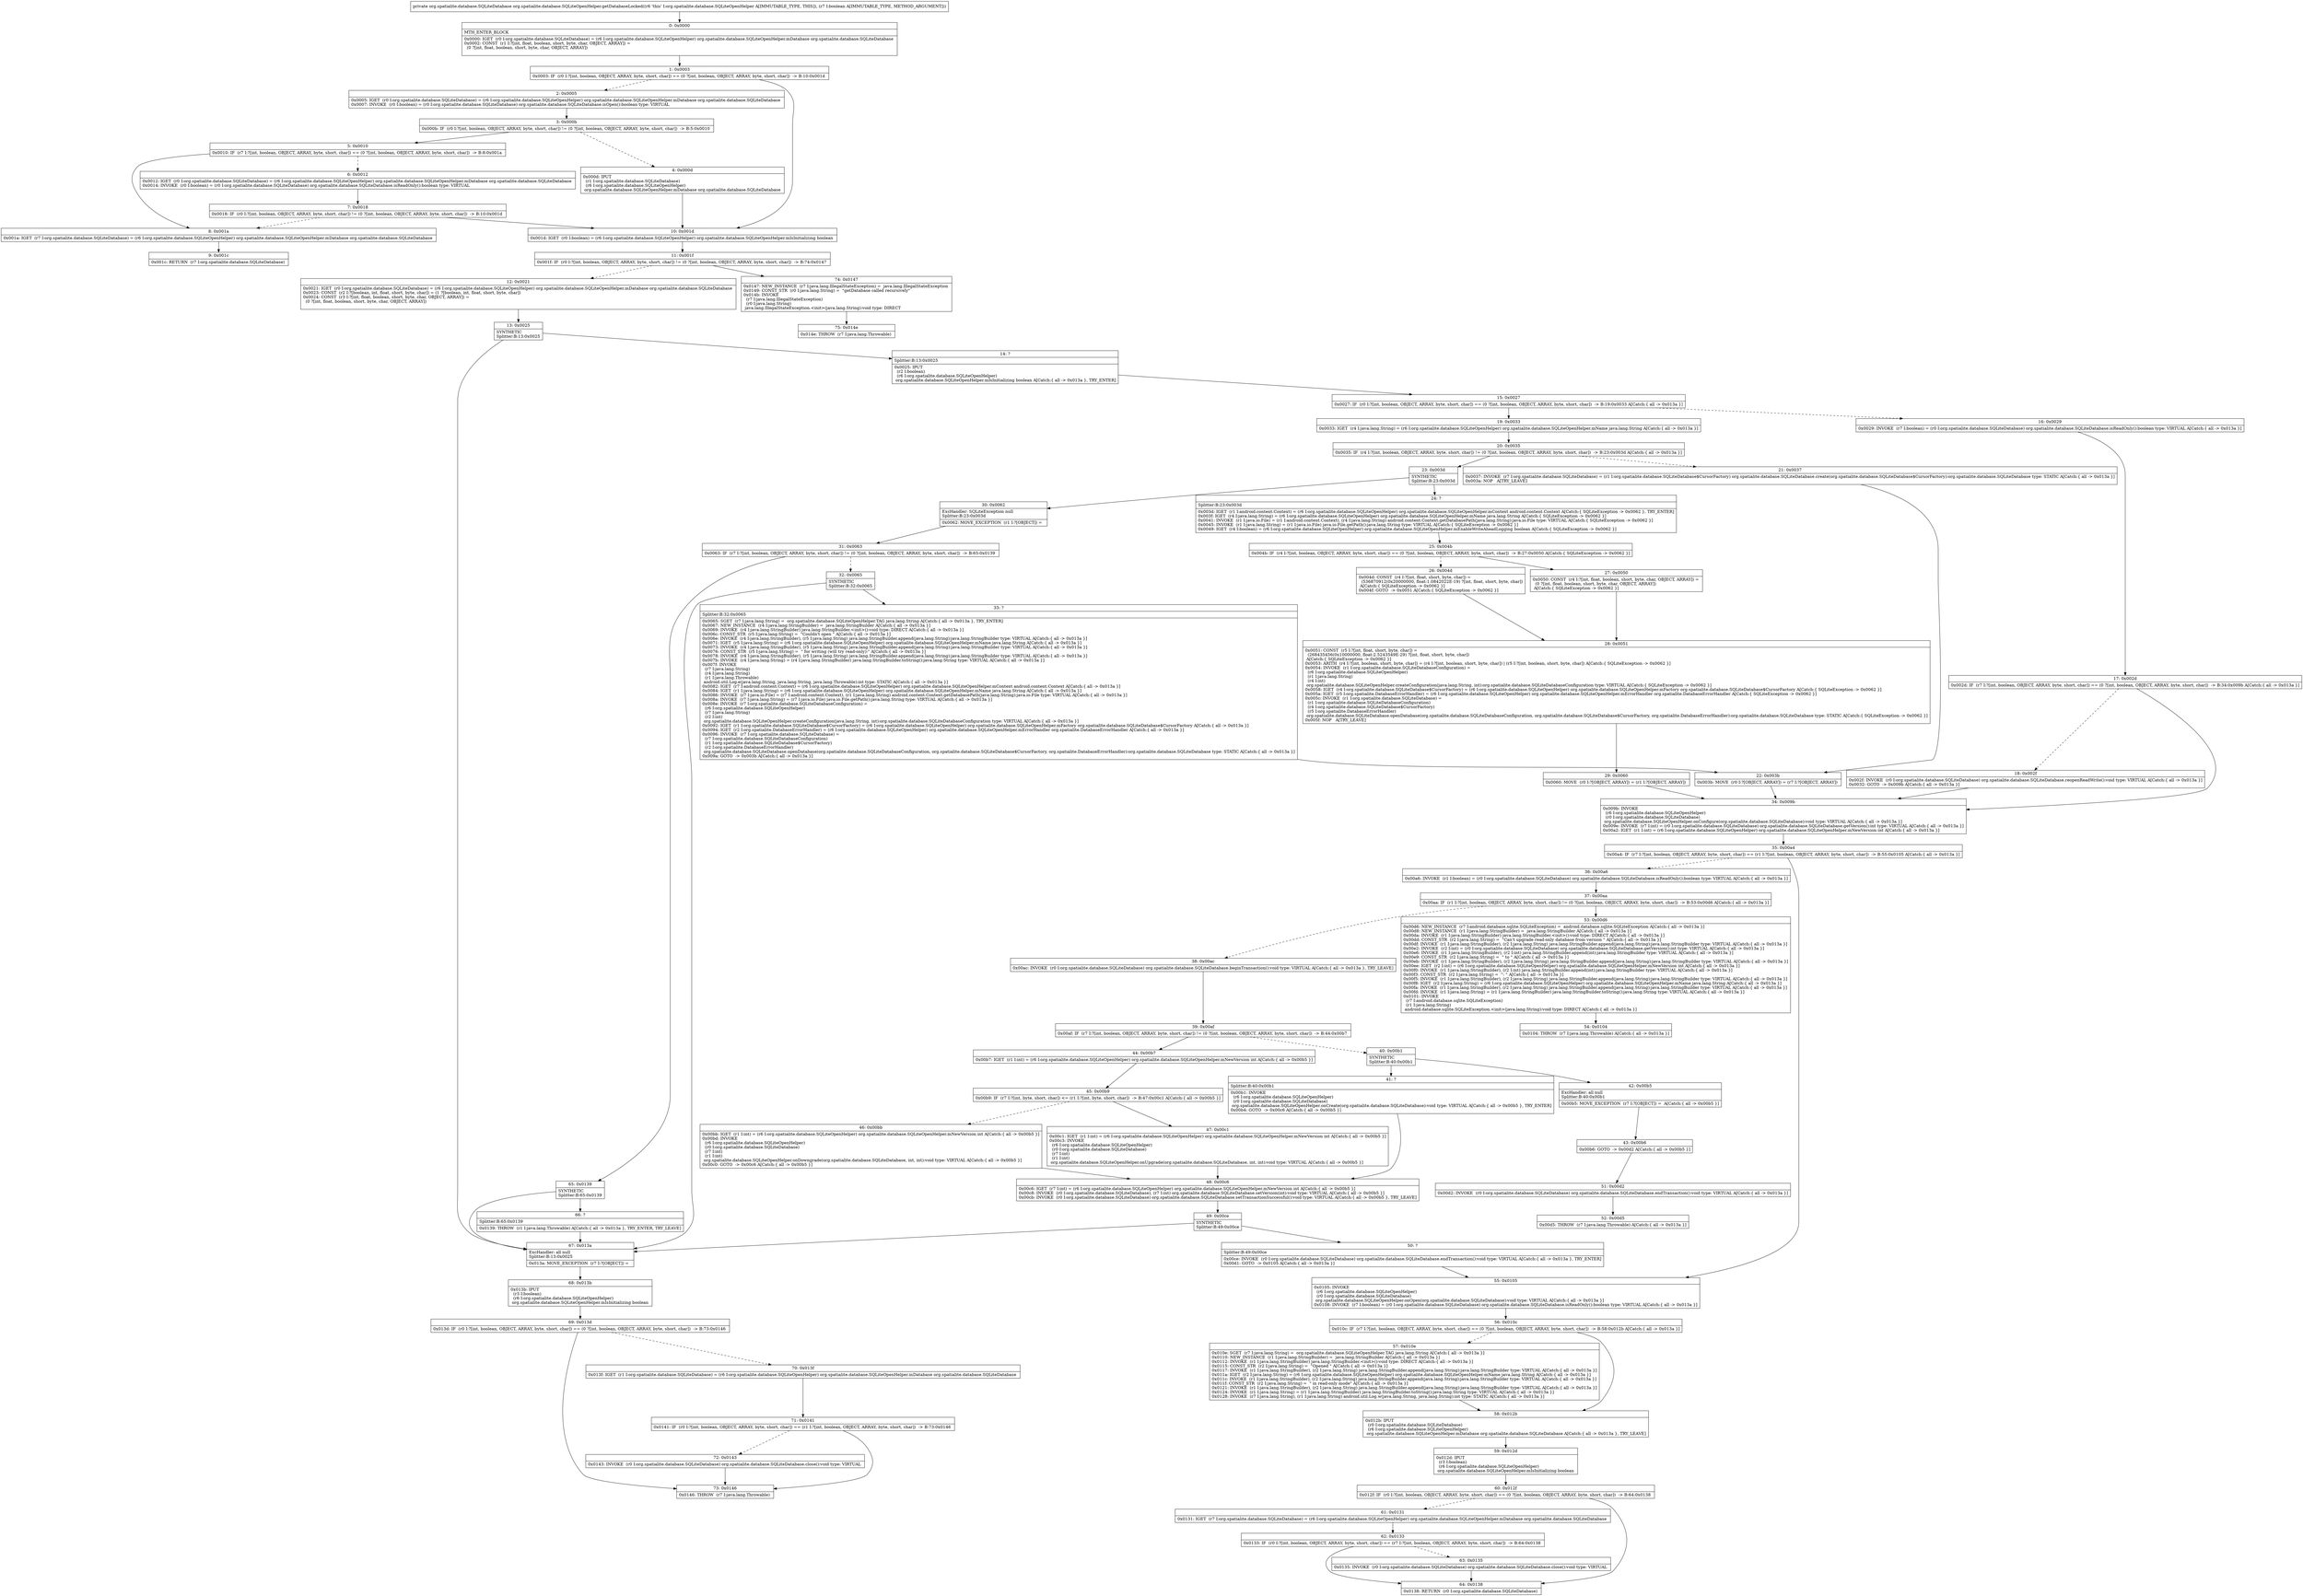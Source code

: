 digraph "CFG fororg.spatialite.database.SQLiteOpenHelper.getDatabaseLocked(Z)Lorg\/spatialite\/database\/SQLiteDatabase;" {
Node_0 [shape=record,label="{0\:\ 0x0000|MTH_ENTER_BLOCK\l|0x0000: IGET  (r0 I:org.spatialite.database.SQLiteDatabase) = (r6 I:org.spatialite.database.SQLiteOpenHelper) org.spatialite.database.SQLiteOpenHelper.mDatabase org.spatialite.database.SQLiteDatabase \l0x0002: CONST  (r1 I:?[int, float, boolean, short, byte, char, OBJECT, ARRAY]) = \l  (0 ?[int, float, boolean, short, byte, char, OBJECT, ARRAY])\l \l}"];
Node_1 [shape=record,label="{1\:\ 0x0003|0x0003: IF  (r0 I:?[int, boolean, OBJECT, ARRAY, byte, short, char]) == (0 ?[int, boolean, OBJECT, ARRAY, byte, short, char])  \-\> B:10:0x001d \l}"];
Node_2 [shape=record,label="{2\:\ 0x0005|0x0005: IGET  (r0 I:org.spatialite.database.SQLiteDatabase) = (r6 I:org.spatialite.database.SQLiteOpenHelper) org.spatialite.database.SQLiteOpenHelper.mDatabase org.spatialite.database.SQLiteDatabase \l0x0007: INVOKE  (r0 I:boolean) = (r0 I:org.spatialite.database.SQLiteDatabase) org.spatialite.database.SQLiteDatabase.isOpen():boolean type: VIRTUAL \l}"];
Node_3 [shape=record,label="{3\:\ 0x000b|0x000b: IF  (r0 I:?[int, boolean, OBJECT, ARRAY, byte, short, char]) != (0 ?[int, boolean, OBJECT, ARRAY, byte, short, char])  \-\> B:5:0x0010 \l}"];
Node_4 [shape=record,label="{4\:\ 0x000d|0x000d: IPUT  \l  (r1 I:org.spatialite.database.SQLiteDatabase)\l  (r6 I:org.spatialite.database.SQLiteOpenHelper)\l org.spatialite.database.SQLiteOpenHelper.mDatabase org.spatialite.database.SQLiteDatabase \l}"];
Node_5 [shape=record,label="{5\:\ 0x0010|0x0010: IF  (r7 I:?[int, boolean, OBJECT, ARRAY, byte, short, char]) == (0 ?[int, boolean, OBJECT, ARRAY, byte, short, char])  \-\> B:8:0x001a \l}"];
Node_6 [shape=record,label="{6\:\ 0x0012|0x0012: IGET  (r0 I:org.spatialite.database.SQLiteDatabase) = (r6 I:org.spatialite.database.SQLiteOpenHelper) org.spatialite.database.SQLiteOpenHelper.mDatabase org.spatialite.database.SQLiteDatabase \l0x0014: INVOKE  (r0 I:boolean) = (r0 I:org.spatialite.database.SQLiteDatabase) org.spatialite.database.SQLiteDatabase.isReadOnly():boolean type: VIRTUAL \l}"];
Node_7 [shape=record,label="{7\:\ 0x0018|0x0018: IF  (r0 I:?[int, boolean, OBJECT, ARRAY, byte, short, char]) != (0 ?[int, boolean, OBJECT, ARRAY, byte, short, char])  \-\> B:10:0x001d \l}"];
Node_8 [shape=record,label="{8\:\ 0x001a|0x001a: IGET  (r7 I:org.spatialite.database.SQLiteDatabase) = (r6 I:org.spatialite.database.SQLiteOpenHelper) org.spatialite.database.SQLiteOpenHelper.mDatabase org.spatialite.database.SQLiteDatabase \l}"];
Node_9 [shape=record,label="{9\:\ 0x001c|0x001c: RETURN  (r7 I:org.spatialite.database.SQLiteDatabase) \l}"];
Node_10 [shape=record,label="{10\:\ 0x001d|0x001d: IGET  (r0 I:boolean) = (r6 I:org.spatialite.database.SQLiteOpenHelper) org.spatialite.database.SQLiteOpenHelper.mIsInitializing boolean \l}"];
Node_11 [shape=record,label="{11\:\ 0x001f|0x001f: IF  (r0 I:?[int, boolean, OBJECT, ARRAY, byte, short, char]) != (0 ?[int, boolean, OBJECT, ARRAY, byte, short, char])  \-\> B:74:0x0147 \l}"];
Node_12 [shape=record,label="{12\:\ 0x0021|0x0021: IGET  (r0 I:org.spatialite.database.SQLiteDatabase) = (r6 I:org.spatialite.database.SQLiteOpenHelper) org.spatialite.database.SQLiteOpenHelper.mDatabase org.spatialite.database.SQLiteDatabase \l0x0023: CONST  (r2 I:?[boolean, int, float, short, byte, char]) = (1 ?[boolean, int, float, short, byte, char]) \l0x0024: CONST  (r3 I:?[int, float, boolean, short, byte, char, OBJECT, ARRAY]) = \l  (0 ?[int, float, boolean, short, byte, char, OBJECT, ARRAY])\l \l}"];
Node_13 [shape=record,label="{13\:\ 0x0025|SYNTHETIC\lSplitter:B:13:0x0025\l}"];
Node_14 [shape=record,label="{14\:\ ?|Splitter:B:13:0x0025\l|0x0025: IPUT  \l  (r2 I:boolean)\l  (r6 I:org.spatialite.database.SQLiteOpenHelper)\l org.spatialite.database.SQLiteOpenHelper.mIsInitializing boolean A[Catch:\{ all \-\> 0x013a \}, TRY_ENTER]\l}"];
Node_15 [shape=record,label="{15\:\ 0x0027|0x0027: IF  (r0 I:?[int, boolean, OBJECT, ARRAY, byte, short, char]) == (0 ?[int, boolean, OBJECT, ARRAY, byte, short, char])  \-\> B:19:0x0033 A[Catch:\{ all \-\> 0x013a \}]\l}"];
Node_16 [shape=record,label="{16\:\ 0x0029|0x0029: INVOKE  (r7 I:boolean) = (r0 I:org.spatialite.database.SQLiteDatabase) org.spatialite.database.SQLiteDatabase.isReadOnly():boolean type: VIRTUAL A[Catch:\{ all \-\> 0x013a \}]\l}"];
Node_17 [shape=record,label="{17\:\ 0x002d|0x002d: IF  (r7 I:?[int, boolean, OBJECT, ARRAY, byte, short, char]) == (0 ?[int, boolean, OBJECT, ARRAY, byte, short, char])  \-\> B:34:0x009b A[Catch:\{ all \-\> 0x013a \}]\l}"];
Node_18 [shape=record,label="{18\:\ 0x002f|0x002f: INVOKE  (r0 I:org.spatialite.database.SQLiteDatabase) org.spatialite.database.SQLiteDatabase.reopenReadWrite():void type: VIRTUAL A[Catch:\{ all \-\> 0x013a \}]\l0x0032: GOTO  \-\> 0x009b A[Catch:\{ all \-\> 0x013a \}]\l}"];
Node_19 [shape=record,label="{19\:\ 0x0033|0x0033: IGET  (r4 I:java.lang.String) = (r6 I:org.spatialite.database.SQLiteOpenHelper) org.spatialite.database.SQLiteOpenHelper.mName java.lang.String A[Catch:\{ all \-\> 0x013a \}]\l}"];
Node_20 [shape=record,label="{20\:\ 0x0035|0x0035: IF  (r4 I:?[int, boolean, OBJECT, ARRAY, byte, short, char]) != (0 ?[int, boolean, OBJECT, ARRAY, byte, short, char])  \-\> B:23:0x003d A[Catch:\{ all \-\> 0x013a \}]\l}"];
Node_21 [shape=record,label="{21\:\ 0x0037|0x0037: INVOKE  (r7 I:org.spatialite.database.SQLiteDatabase) = (r1 I:org.spatialite.database.SQLiteDatabase$CursorFactory) org.spatialite.database.SQLiteDatabase.create(org.spatialite.database.SQLiteDatabase$CursorFactory):org.spatialite.database.SQLiteDatabase type: STATIC A[Catch:\{ all \-\> 0x013a \}]\l0x003a: NOP   A[TRY_LEAVE]\l}"];
Node_22 [shape=record,label="{22\:\ 0x003b|0x003b: MOVE  (r0 I:?[OBJECT, ARRAY]) = (r7 I:?[OBJECT, ARRAY]) \l}"];
Node_23 [shape=record,label="{23\:\ 0x003d|SYNTHETIC\lSplitter:B:23:0x003d\l}"];
Node_24 [shape=record,label="{24\:\ ?|Splitter:B:23:0x003d\l|0x003d: IGET  (r1 I:android.content.Context) = (r6 I:org.spatialite.database.SQLiteOpenHelper) org.spatialite.database.SQLiteOpenHelper.mContext android.content.Context A[Catch:\{ SQLiteException \-\> 0x0062 \}, TRY_ENTER]\l0x003f: IGET  (r4 I:java.lang.String) = (r6 I:org.spatialite.database.SQLiteOpenHelper) org.spatialite.database.SQLiteOpenHelper.mName java.lang.String A[Catch:\{ SQLiteException \-\> 0x0062 \}]\l0x0041: INVOKE  (r1 I:java.io.File) = (r1 I:android.content.Context), (r4 I:java.lang.String) android.content.Context.getDatabasePath(java.lang.String):java.io.File type: VIRTUAL A[Catch:\{ SQLiteException \-\> 0x0062 \}]\l0x0045: INVOKE  (r1 I:java.lang.String) = (r1 I:java.io.File) java.io.File.getPath():java.lang.String type: VIRTUAL A[Catch:\{ SQLiteException \-\> 0x0062 \}]\l0x0049: IGET  (r4 I:boolean) = (r6 I:org.spatialite.database.SQLiteOpenHelper) org.spatialite.database.SQLiteOpenHelper.mEnableWriteAheadLogging boolean A[Catch:\{ SQLiteException \-\> 0x0062 \}]\l}"];
Node_25 [shape=record,label="{25\:\ 0x004b|0x004b: IF  (r4 I:?[int, boolean, OBJECT, ARRAY, byte, short, char]) == (0 ?[int, boolean, OBJECT, ARRAY, byte, short, char])  \-\> B:27:0x0050 A[Catch:\{ SQLiteException \-\> 0x0062 \}]\l}"];
Node_26 [shape=record,label="{26\:\ 0x004d|0x004d: CONST  (r4 I:?[int, float, short, byte, char]) = \l  (536870912(0x20000000, float:1.0842022E\-19) ?[int, float, short, byte, char])\l A[Catch:\{ SQLiteException \-\> 0x0062 \}]\l0x004f: GOTO  \-\> 0x0051 A[Catch:\{ SQLiteException \-\> 0x0062 \}]\l}"];
Node_27 [shape=record,label="{27\:\ 0x0050|0x0050: CONST  (r4 I:?[int, float, boolean, short, byte, char, OBJECT, ARRAY]) = \l  (0 ?[int, float, boolean, short, byte, char, OBJECT, ARRAY])\l A[Catch:\{ SQLiteException \-\> 0x0062 \}]\l}"];
Node_28 [shape=record,label="{28\:\ 0x0051|0x0051: CONST  (r5 I:?[int, float, short, byte, char]) = \l  (268435456(0x10000000, float:2.5243549E\-29) ?[int, float, short, byte, char])\l A[Catch:\{ SQLiteException \-\> 0x0062 \}]\l0x0053: ARITH  (r4 I:?[int, boolean, short, byte, char]) = (r4 I:?[int, boolean, short, byte, char]) \| (r5 I:?[int, boolean, short, byte, char]) A[Catch:\{ SQLiteException \-\> 0x0062 \}]\l0x0054: INVOKE  (r1 I:org.spatialite.database.SQLiteDatabaseConfiguration) = \l  (r6 I:org.spatialite.database.SQLiteOpenHelper)\l  (r1 I:java.lang.String)\l  (r4 I:int)\l org.spatialite.database.SQLiteOpenHelper.createConfiguration(java.lang.String, int):org.spatialite.database.SQLiteDatabaseConfiguration type: VIRTUAL A[Catch:\{ SQLiteException \-\> 0x0062 \}]\l0x0058: IGET  (r4 I:org.spatialite.database.SQLiteDatabase$CursorFactory) = (r6 I:org.spatialite.database.SQLiteOpenHelper) org.spatialite.database.SQLiteOpenHelper.mFactory org.spatialite.database.SQLiteDatabase$CursorFactory A[Catch:\{ SQLiteException \-\> 0x0062 \}]\l0x005a: IGET  (r5 I:org.spatialite.DatabaseErrorHandler) = (r6 I:org.spatialite.database.SQLiteOpenHelper) org.spatialite.database.SQLiteOpenHelper.mErrorHandler org.spatialite.DatabaseErrorHandler A[Catch:\{ SQLiteException \-\> 0x0062 \}]\l0x005c: INVOKE  (r1 I:org.spatialite.database.SQLiteDatabase) = \l  (r1 I:org.spatialite.database.SQLiteDatabaseConfiguration)\l  (r4 I:org.spatialite.database.SQLiteDatabase$CursorFactory)\l  (r5 I:org.spatialite.DatabaseErrorHandler)\l org.spatialite.database.SQLiteDatabase.openDatabase(org.spatialite.database.SQLiteDatabaseConfiguration, org.spatialite.database.SQLiteDatabase$CursorFactory, org.spatialite.DatabaseErrorHandler):org.spatialite.database.SQLiteDatabase type: STATIC A[Catch:\{ SQLiteException \-\> 0x0062 \}]\l0x005f: NOP   A[TRY_LEAVE]\l}"];
Node_29 [shape=record,label="{29\:\ 0x0060|0x0060: MOVE  (r0 I:?[OBJECT, ARRAY]) = (r1 I:?[OBJECT, ARRAY]) \l}"];
Node_30 [shape=record,label="{30\:\ 0x0062|ExcHandler: SQLiteException null\lSplitter:B:23:0x003d\l|0x0062: MOVE_EXCEPTION  (r1 I:?[OBJECT]) =  \l}"];
Node_31 [shape=record,label="{31\:\ 0x0063|0x0063: IF  (r7 I:?[int, boolean, OBJECT, ARRAY, byte, short, char]) != (0 ?[int, boolean, OBJECT, ARRAY, byte, short, char])  \-\> B:65:0x0139 \l}"];
Node_32 [shape=record,label="{32\:\ 0x0065|SYNTHETIC\lSplitter:B:32:0x0065\l}"];
Node_33 [shape=record,label="{33\:\ ?|Splitter:B:32:0x0065\l|0x0065: SGET  (r7 I:java.lang.String) =  org.spatialite.database.SQLiteOpenHelper.TAG java.lang.String A[Catch:\{ all \-\> 0x013a \}, TRY_ENTER]\l0x0067: NEW_INSTANCE  (r4 I:java.lang.StringBuilder) =  java.lang.StringBuilder A[Catch:\{ all \-\> 0x013a \}]\l0x0069: INVOKE  (r4 I:java.lang.StringBuilder) java.lang.StringBuilder.\<init\>():void type: DIRECT A[Catch:\{ all \-\> 0x013a \}]\l0x006c: CONST_STR  (r5 I:java.lang.String) =  \"Couldn't open \" A[Catch:\{ all \-\> 0x013a \}]\l0x006e: INVOKE  (r4 I:java.lang.StringBuilder), (r5 I:java.lang.String) java.lang.StringBuilder.append(java.lang.String):java.lang.StringBuilder type: VIRTUAL A[Catch:\{ all \-\> 0x013a \}]\l0x0071: IGET  (r5 I:java.lang.String) = (r6 I:org.spatialite.database.SQLiteOpenHelper) org.spatialite.database.SQLiteOpenHelper.mName java.lang.String A[Catch:\{ all \-\> 0x013a \}]\l0x0073: INVOKE  (r4 I:java.lang.StringBuilder), (r5 I:java.lang.String) java.lang.StringBuilder.append(java.lang.String):java.lang.StringBuilder type: VIRTUAL A[Catch:\{ all \-\> 0x013a \}]\l0x0076: CONST_STR  (r5 I:java.lang.String) =  \" for writing (will try read\-only):\" A[Catch:\{ all \-\> 0x013a \}]\l0x0078: INVOKE  (r4 I:java.lang.StringBuilder), (r5 I:java.lang.String) java.lang.StringBuilder.append(java.lang.String):java.lang.StringBuilder type: VIRTUAL A[Catch:\{ all \-\> 0x013a \}]\l0x007b: INVOKE  (r4 I:java.lang.String) = (r4 I:java.lang.StringBuilder) java.lang.StringBuilder.toString():java.lang.String type: VIRTUAL A[Catch:\{ all \-\> 0x013a \}]\l0x007f: INVOKE  \l  (r7 I:java.lang.String)\l  (r4 I:java.lang.String)\l  (r1 I:java.lang.Throwable)\l android.util.Log.e(java.lang.String, java.lang.String, java.lang.Throwable):int type: STATIC A[Catch:\{ all \-\> 0x013a \}]\l0x0082: IGET  (r7 I:android.content.Context) = (r6 I:org.spatialite.database.SQLiteOpenHelper) org.spatialite.database.SQLiteOpenHelper.mContext android.content.Context A[Catch:\{ all \-\> 0x013a \}]\l0x0084: IGET  (r1 I:java.lang.String) = (r6 I:org.spatialite.database.SQLiteOpenHelper) org.spatialite.database.SQLiteOpenHelper.mName java.lang.String A[Catch:\{ all \-\> 0x013a \}]\l0x0086: INVOKE  (r7 I:java.io.File) = (r7 I:android.content.Context), (r1 I:java.lang.String) android.content.Context.getDatabasePath(java.lang.String):java.io.File type: VIRTUAL A[Catch:\{ all \-\> 0x013a \}]\l0x008a: INVOKE  (r7 I:java.lang.String) = (r7 I:java.io.File) java.io.File.getPath():java.lang.String type: VIRTUAL A[Catch:\{ all \-\> 0x013a \}]\l0x008e: INVOKE  (r7 I:org.spatialite.database.SQLiteDatabaseConfiguration) = \l  (r6 I:org.spatialite.database.SQLiteOpenHelper)\l  (r7 I:java.lang.String)\l  (r2 I:int)\l org.spatialite.database.SQLiteOpenHelper.createConfiguration(java.lang.String, int):org.spatialite.database.SQLiteDatabaseConfiguration type: VIRTUAL A[Catch:\{ all \-\> 0x013a \}]\l0x0092: IGET  (r1 I:org.spatialite.database.SQLiteDatabase$CursorFactory) = (r6 I:org.spatialite.database.SQLiteOpenHelper) org.spatialite.database.SQLiteOpenHelper.mFactory org.spatialite.database.SQLiteDatabase$CursorFactory A[Catch:\{ all \-\> 0x013a \}]\l0x0094: IGET  (r2 I:org.spatialite.DatabaseErrorHandler) = (r6 I:org.spatialite.database.SQLiteOpenHelper) org.spatialite.database.SQLiteOpenHelper.mErrorHandler org.spatialite.DatabaseErrorHandler A[Catch:\{ all \-\> 0x013a \}]\l0x0096: INVOKE  (r7 I:org.spatialite.database.SQLiteDatabase) = \l  (r7 I:org.spatialite.database.SQLiteDatabaseConfiguration)\l  (r1 I:org.spatialite.database.SQLiteDatabase$CursorFactory)\l  (r2 I:org.spatialite.DatabaseErrorHandler)\l org.spatialite.database.SQLiteDatabase.openDatabase(org.spatialite.database.SQLiteDatabaseConfiguration, org.spatialite.database.SQLiteDatabase$CursorFactory, org.spatialite.DatabaseErrorHandler):org.spatialite.database.SQLiteDatabase type: STATIC A[Catch:\{ all \-\> 0x013a \}]\l0x009a: GOTO  \-\> 0x003b A[Catch:\{ all \-\> 0x013a \}]\l}"];
Node_34 [shape=record,label="{34\:\ 0x009b|0x009b: INVOKE  \l  (r6 I:org.spatialite.database.SQLiteOpenHelper)\l  (r0 I:org.spatialite.database.SQLiteDatabase)\l org.spatialite.database.SQLiteOpenHelper.onConfigure(org.spatialite.database.SQLiteDatabase):void type: VIRTUAL A[Catch:\{ all \-\> 0x013a \}]\l0x009e: INVOKE  (r7 I:int) = (r0 I:org.spatialite.database.SQLiteDatabase) org.spatialite.database.SQLiteDatabase.getVersion():int type: VIRTUAL A[Catch:\{ all \-\> 0x013a \}]\l0x00a2: IGET  (r1 I:int) = (r6 I:org.spatialite.database.SQLiteOpenHelper) org.spatialite.database.SQLiteOpenHelper.mNewVersion int A[Catch:\{ all \-\> 0x013a \}]\l}"];
Node_35 [shape=record,label="{35\:\ 0x00a4|0x00a4: IF  (r7 I:?[int, boolean, OBJECT, ARRAY, byte, short, char]) == (r1 I:?[int, boolean, OBJECT, ARRAY, byte, short, char])  \-\> B:55:0x0105 A[Catch:\{ all \-\> 0x013a \}]\l}"];
Node_36 [shape=record,label="{36\:\ 0x00a6|0x00a6: INVOKE  (r1 I:boolean) = (r0 I:org.spatialite.database.SQLiteDatabase) org.spatialite.database.SQLiteDatabase.isReadOnly():boolean type: VIRTUAL A[Catch:\{ all \-\> 0x013a \}]\l}"];
Node_37 [shape=record,label="{37\:\ 0x00aa|0x00aa: IF  (r1 I:?[int, boolean, OBJECT, ARRAY, byte, short, char]) != (0 ?[int, boolean, OBJECT, ARRAY, byte, short, char])  \-\> B:53:0x00d6 A[Catch:\{ all \-\> 0x013a \}]\l}"];
Node_38 [shape=record,label="{38\:\ 0x00ac|0x00ac: INVOKE  (r0 I:org.spatialite.database.SQLiteDatabase) org.spatialite.database.SQLiteDatabase.beginTransaction():void type: VIRTUAL A[Catch:\{ all \-\> 0x013a \}, TRY_LEAVE]\l}"];
Node_39 [shape=record,label="{39\:\ 0x00af|0x00af: IF  (r7 I:?[int, boolean, OBJECT, ARRAY, byte, short, char]) != (0 ?[int, boolean, OBJECT, ARRAY, byte, short, char])  \-\> B:44:0x00b7 \l}"];
Node_40 [shape=record,label="{40\:\ 0x00b1|SYNTHETIC\lSplitter:B:40:0x00b1\l}"];
Node_41 [shape=record,label="{41\:\ ?|Splitter:B:40:0x00b1\l|0x00b1: INVOKE  \l  (r6 I:org.spatialite.database.SQLiteOpenHelper)\l  (r0 I:org.spatialite.database.SQLiteDatabase)\l org.spatialite.database.SQLiteOpenHelper.onCreate(org.spatialite.database.SQLiteDatabase):void type: VIRTUAL A[Catch:\{ all \-\> 0x00b5 \}, TRY_ENTER]\l0x00b4: GOTO  \-\> 0x00c6 A[Catch:\{ all \-\> 0x00b5 \}]\l}"];
Node_42 [shape=record,label="{42\:\ 0x00b5|ExcHandler: all null\lSplitter:B:40:0x00b1\l|0x00b5: MOVE_EXCEPTION  (r7 I:?[OBJECT]) =  A[Catch:\{ all \-\> 0x00b5 \}]\l}"];
Node_43 [shape=record,label="{43\:\ 0x00b6|0x00b6: GOTO  \-\> 0x00d2 A[Catch:\{ all \-\> 0x00b5 \}]\l}"];
Node_44 [shape=record,label="{44\:\ 0x00b7|0x00b7: IGET  (r1 I:int) = (r6 I:org.spatialite.database.SQLiteOpenHelper) org.spatialite.database.SQLiteOpenHelper.mNewVersion int A[Catch:\{ all \-\> 0x00b5 \}]\l}"];
Node_45 [shape=record,label="{45\:\ 0x00b9|0x00b9: IF  (r7 I:?[int, byte, short, char]) \<= (r1 I:?[int, byte, short, char])  \-\> B:47:0x00c1 A[Catch:\{ all \-\> 0x00b5 \}]\l}"];
Node_46 [shape=record,label="{46\:\ 0x00bb|0x00bb: IGET  (r1 I:int) = (r6 I:org.spatialite.database.SQLiteOpenHelper) org.spatialite.database.SQLiteOpenHelper.mNewVersion int A[Catch:\{ all \-\> 0x00b5 \}]\l0x00bd: INVOKE  \l  (r6 I:org.spatialite.database.SQLiteOpenHelper)\l  (r0 I:org.spatialite.database.SQLiteDatabase)\l  (r7 I:int)\l  (r1 I:int)\l org.spatialite.database.SQLiteOpenHelper.onDowngrade(org.spatialite.database.SQLiteDatabase, int, int):void type: VIRTUAL A[Catch:\{ all \-\> 0x00b5 \}]\l0x00c0: GOTO  \-\> 0x00c6 A[Catch:\{ all \-\> 0x00b5 \}]\l}"];
Node_47 [shape=record,label="{47\:\ 0x00c1|0x00c1: IGET  (r1 I:int) = (r6 I:org.spatialite.database.SQLiteOpenHelper) org.spatialite.database.SQLiteOpenHelper.mNewVersion int A[Catch:\{ all \-\> 0x00b5 \}]\l0x00c3: INVOKE  \l  (r6 I:org.spatialite.database.SQLiteOpenHelper)\l  (r0 I:org.spatialite.database.SQLiteDatabase)\l  (r7 I:int)\l  (r1 I:int)\l org.spatialite.database.SQLiteOpenHelper.onUpgrade(org.spatialite.database.SQLiteDatabase, int, int):void type: VIRTUAL A[Catch:\{ all \-\> 0x00b5 \}]\l}"];
Node_48 [shape=record,label="{48\:\ 0x00c6|0x00c6: IGET  (r7 I:int) = (r6 I:org.spatialite.database.SQLiteOpenHelper) org.spatialite.database.SQLiteOpenHelper.mNewVersion int A[Catch:\{ all \-\> 0x00b5 \}]\l0x00c8: INVOKE  (r0 I:org.spatialite.database.SQLiteDatabase), (r7 I:int) org.spatialite.database.SQLiteDatabase.setVersion(int):void type: VIRTUAL A[Catch:\{ all \-\> 0x00b5 \}]\l0x00cb: INVOKE  (r0 I:org.spatialite.database.SQLiteDatabase) org.spatialite.database.SQLiteDatabase.setTransactionSuccessful():void type: VIRTUAL A[Catch:\{ all \-\> 0x00b5 \}, TRY_LEAVE]\l}"];
Node_49 [shape=record,label="{49\:\ 0x00ce|SYNTHETIC\lSplitter:B:49:0x00ce\l}"];
Node_50 [shape=record,label="{50\:\ ?|Splitter:B:49:0x00ce\l|0x00ce: INVOKE  (r0 I:org.spatialite.database.SQLiteDatabase) org.spatialite.database.SQLiteDatabase.endTransaction():void type: VIRTUAL A[Catch:\{ all \-\> 0x013a \}, TRY_ENTER]\l0x00d1: GOTO  \-\> 0x0105 A[Catch:\{ all \-\> 0x013a \}]\l}"];
Node_51 [shape=record,label="{51\:\ 0x00d2|0x00d2: INVOKE  (r0 I:org.spatialite.database.SQLiteDatabase) org.spatialite.database.SQLiteDatabase.endTransaction():void type: VIRTUAL A[Catch:\{ all \-\> 0x013a \}]\l}"];
Node_52 [shape=record,label="{52\:\ 0x00d5|0x00d5: THROW  (r7 I:java.lang.Throwable) A[Catch:\{ all \-\> 0x013a \}]\l}"];
Node_53 [shape=record,label="{53\:\ 0x00d6|0x00d6: NEW_INSTANCE  (r7 I:android.database.sqlite.SQLiteException) =  android.database.sqlite.SQLiteException A[Catch:\{ all \-\> 0x013a \}]\l0x00d8: NEW_INSTANCE  (r1 I:java.lang.StringBuilder) =  java.lang.StringBuilder A[Catch:\{ all \-\> 0x013a \}]\l0x00da: INVOKE  (r1 I:java.lang.StringBuilder) java.lang.StringBuilder.\<init\>():void type: DIRECT A[Catch:\{ all \-\> 0x013a \}]\l0x00dd: CONST_STR  (r2 I:java.lang.String) =  \"Can't upgrade read\-only database from version \" A[Catch:\{ all \-\> 0x013a \}]\l0x00df: INVOKE  (r1 I:java.lang.StringBuilder), (r2 I:java.lang.String) java.lang.StringBuilder.append(java.lang.String):java.lang.StringBuilder type: VIRTUAL A[Catch:\{ all \-\> 0x013a \}]\l0x00e2: INVOKE  (r2 I:int) = (r0 I:org.spatialite.database.SQLiteDatabase) org.spatialite.database.SQLiteDatabase.getVersion():int type: VIRTUAL A[Catch:\{ all \-\> 0x013a \}]\l0x00e6: INVOKE  (r1 I:java.lang.StringBuilder), (r2 I:int) java.lang.StringBuilder.append(int):java.lang.StringBuilder type: VIRTUAL A[Catch:\{ all \-\> 0x013a \}]\l0x00e9: CONST_STR  (r2 I:java.lang.String) =  \" to \" A[Catch:\{ all \-\> 0x013a \}]\l0x00eb: INVOKE  (r1 I:java.lang.StringBuilder), (r2 I:java.lang.String) java.lang.StringBuilder.append(java.lang.String):java.lang.StringBuilder type: VIRTUAL A[Catch:\{ all \-\> 0x013a \}]\l0x00ee: IGET  (r2 I:int) = (r6 I:org.spatialite.database.SQLiteOpenHelper) org.spatialite.database.SQLiteOpenHelper.mNewVersion int A[Catch:\{ all \-\> 0x013a \}]\l0x00f0: INVOKE  (r1 I:java.lang.StringBuilder), (r2 I:int) java.lang.StringBuilder.append(int):java.lang.StringBuilder type: VIRTUAL A[Catch:\{ all \-\> 0x013a \}]\l0x00f3: CONST_STR  (r2 I:java.lang.String) =  \": \" A[Catch:\{ all \-\> 0x013a \}]\l0x00f5: INVOKE  (r1 I:java.lang.StringBuilder), (r2 I:java.lang.String) java.lang.StringBuilder.append(java.lang.String):java.lang.StringBuilder type: VIRTUAL A[Catch:\{ all \-\> 0x013a \}]\l0x00f8: IGET  (r2 I:java.lang.String) = (r6 I:org.spatialite.database.SQLiteOpenHelper) org.spatialite.database.SQLiteOpenHelper.mName java.lang.String A[Catch:\{ all \-\> 0x013a \}]\l0x00fa: INVOKE  (r1 I:java.lang.StringBuilder), (r2 I:java.lang.String) java.lang.StringBuilder.append(java.lang.String):java.lang.StringBuilder type: VIRTUAL A[Catch:\{ all \-\> 0x013a \}]\l0x00fd: INVOKE  (r1 I:java.lang.String) = (r1 I:java.lang.StringBuilder) java.lang.StringBuilder.toString():java.lang.String type: VIRTUAL A[Catch:\{ all \-\> 0x013a \}]\l0x0101: INVOKE  \l  (r7 I:android.database.sqlite.SQLiteException)\l  (r1 I:java.lang.String)\l android.database.sqlite.SQLiteException.\<init\>(java.lang.String):void type: DIRECT A[Catch:\{ all \-\> 0x013a \}]\l}"];
Node_54 [shape=record,label="{54\:\ 0x0104|0x0104: THROW  (r7 I:java.lang.Throwable) A[Catch:\{ all \-\> 0x013a \}]\l}"];
Node_55 [shape=record,label="{55\:\ 0x0105|0x0105: INVOKE  \l  (r6 I:org.spatialite.database.SQLiteOpenHelper)\l  (r0 I:org.spatialite.database.SQLiteDatabase)\l org.spatialite.database.SQLiteOpenHelper.onOpen(org.spatialite.database.SQLiteDatabase):void type: VIRTUAL A[Catch:\{ all \-\> 0x013a \}]\l0x0108: INVOKE  (r7 I:boolean) = (r0 I:org.spatialite.database.SQLiteDatabase) org.spatialite.database.SQLiteDatabase.isReadOnly():boolean type: VIRTUAL A[Catch:\{ all \-\> 0x013a \}]\l}"];
Node_56 [shape=record,label="{56\:\ 0x010c|0x010c: IF  (r7 I:?[int, boolean, OBJECT, ARRAY, byte, short, char]) == (0 ?[int, boolean, OBJECT, ARRAY, byte, short, char])  \-\> B:58:0x012b A[Catch:\{ all \-\> 0x013a \}]\l}"];
Node_57 [shape=record,label="{57\:\ 0x010e|0x010e: SGET  (r7 I:java.lang.String) =  org.spatialite.database.SQLiteOpenHelper.TAG java.lang.String A[Catch:\{ all \-\> 0x013a \}]\l0x0110: NEW_INSTANCE  (r1 I:java.lang.StringBuilder) =  java.lang.StringBuilder A[Catch:\{ all \-\> 0x013a \}]\l0x0112: INVOKE  (r1 I:java.lang.StringBuilder) java.lang.StringBuilder.\<init\>():void type: DIRECT A[Catch:\{ all \-\> 0x013a \}]\l0x0115: CONST_STR  (r2 I:java.lang.String) =  \"Opened \" A[Catch:\{ all \-\> 0x013a \}]\l0x0117: INVOKE  (r1 I:java.lang.StringBuilder), (r2 I:java.lang.String) java.lang.StringBuilder.append(java.lang.String):java.lang.StringBuilder type: VIRTUAL A[Catch:\{ all \-\> 0x013a \}]\l0x011a: IGET  (r2 I:java.lang.String) = (r6 I:org.spatialite.database.SQLiteOpenHelper) org.spatialite.database.SQLiteOpenHelper.mName java.lang.String A[Catch:\{ all \-\> 0x013a \}]\l0x011c: INVOKE  (r1 I:java.lang.StringBuilder), (r2 I:java.lang.String) java.lang.StringBuilder.append(java.lang.String):java.lang.StringBuilder type: VIRTUAL A[Catch:\{ all \-\> 0x013a \}]\l0x011f: CONST_STR  (r2 I:java.lang.String) =  \" in read\-only mode\" A[Catch:\{ all \-\> 0x013a \}]\l0x0121: INVOKE  (r1 I:java.lang.StringBuilder), (r2 I:java.lang.String) java.lang.StringBuilder.append(java.lang.String):java.lang.StringBuilder type: VIRTUAL A[Catch:\{ all \-\> 0x013a \}]\l0x0124: INVOKE  (r1 I:java.lang.String) = (r1 I:java.lang.StringBuilder) java.lang.StringBuilder.toString():java.lang.String type: VIRTUAL A[Catch:\{ all \-\> 0x013a \}]\l0x0128: INVOKE  (r7 I:java.lang.String), (r1 I:java.lang.String) android.util.Log.w(java.lang.String, java.lang.String):int type: STATIC A[Catch:\{ all \-\> 0x013a \}]\l}"];
Node_58 [shape=record,label="{58\:\ 0x012b|0x012b: IPUT  \l  (r0 I:org.spatialite.database.SQLiteDatabase)\l  (r6 I:org.spatialite.database.SQLiteOpenHelper)\l org.spatialite.database.SQLiteOpenHelper.mDatabase org.spatialite.database.SQLiteDatabase A[Catch:\{ all \-\> 0x013a \}, TRY_LEAVE]\l}"];
Node_59 [shape=record,label="{59\:\ 0x012d|0x012d: IPUT  \l  (r3 I:boolean)\l  (r6 I:org.spatialite.database.SQLiteOpenHelper)\l org.spatialite.database.SQLiteOpenHelper.mIsInitializing boolean \l}"];
Node_60 [shape=record,label="{60\:\ 0x012f|0x012f: IF  (r0 I:?[int, boolean, OBJECT, ARRAY, byte, short, char]) == (0 ?[int, boolean, OBJECT, ARRAY, byte, short, char])  \-\> B:64:0x0138 \l}"];
Node_61 [shape=record,label="{61\:\ 0x0131|0x0131: IGET  (r7 I:org.spatialite.database.SQLiteDatabase) = (r6 I:org.spatialite.database.SQLiteOpenHelper) org.spatialite.database.SQLiteOpenHelper.mDatabase org.spatialite.database.SQLiteDatabase \l}"];
Node_62 [shape=record,label="{62\:\ 0x0133|0x0133: IF  (r0 I:?[int, boolean, OBJECT, ARRAY, byte, short, char]) == (r7 I:?[int, boolean, OBJECT, ARRAY, byte, short, char])  \-\> B:64:0x0138 \l}"];
Node_63 [shape=record,label="{63\:\ 0x0135|0x0135: INVOKE  (r0 I:org.spatialite.database.SQLiteDatabase) org.spatialite.database.SQLiteDatabase.close():void type: VIRTUAL \l}"];
Node_64 [shape=record,label="{64\:\ 0x0138|0x0138: RETURN  (r0 I:org.spatialite.database.SQLiteDatabase) \l}"];
Node_65 [shape=record,label="{65\:\ 0x0139|SYNTHETIC\lSplitter:B:65:0x0139\l}"];
Node_66 [shape=record,label="{66\:\ ?|Splitter:B:65:0x0139\l|0x0139: THROW  (r1 I:java.lang.Throwable) A[Catch:\{ all \-\> 0x013a \}, TRY_ENTER, TRY_LEAVE]\l}"];
Node_67 [shape=record,label="{67\:\ 0x013a|ExcHandler: all null\lSplitter:B:13:0x0025\l|0x013a: MOVE_EXCEPTION  (r7 I:?[OBJECT]) =  \l}"];
Node_68 [shape=record,label="{68\:\ 0x013b|0x013b: IPUT  \l  (r3 I:boolean)\l  (r6 I:org.spatialite.database.SQLiteOpenHelper)\l org.spatialite.database.SQLiteOpenHelper.mIsInitializing boolean \l}"];
Node_69 [shape=record,label="{69\:\ 0x013d|0x013d: IF  (r0 I:?[int, boolean, OBJECT, ARRAY, byte, short, char]) == (0 ?[int, boolean, OBJECT, ARRAY, byte, short, char])  \-\> B:73:0x0146 \l}"];
Node_70 [shape=record,label="{70\:\ 0x013f|0x013f: IGET  (r1 I:org.spatialite.database.SQLiteDatabase) = (r6 I:org.spatialite.database.SQLiteOpenHelper) org.spatialite.database.SQLiteOpenHelper.mDatabase org.spatialite.database.SQLiteDatabase \l}"];
Node_71 [shape=record,label="{71\:\ 0x0141|0x0141: IF  (r0 I:?[int, boolean, OBJECT, ARRAY, byte, short, char]) == (r1 I:?[int, boolean, OBJECT, ARRAY, byte, short, char])  \-\> B:73:0x0146 \l}"];
Node_72 [shape=record,label="{72\:\ 0x0143|0x0143: INVOKE  (r0 I:org.spatialite.database.SQLiteDatabase) org.spatialite.database.SQLiteDatabase.close():void type: VIRTUAL \l}"];
Node_73 [shape=record,label="{73\:\ 0x0146|0x0146: THROW  (r7 I:java.lang.Throwable) \l}"];
Node_74 [shape=record,label="{74\:\ 0x0147|0x0147: NEW_INSTANCE  (r7 I:java.lang.IllegalStateException) =  java.lang.IllegalStateException \l0x0149: CONST_STR  (r0 I:java.lang.String) =  \"getDatabase called recursively\" \l0x014b: INVOKE  \l  (r7 I:java.lang.IllegalStateException)\l  (r0 I:java.lang.String)\l java.lang.IllegalStateException.\<init\>(java.lang.String):void type: DIRECT \l}"];
Node_75 [shape=record,label="{75\:\ 0x014e|0x014e: THROW  (r7 I:java.lang.Throwable) \l}"];
MethodNode[shape=record,label="{private org.spatialite.database.SQLiteDatabase org.spatialite.database.SQLiteOpenHelper.getDatabaseLocked((r6 'this' I:org.spatialite.database.SQLiteOpenHelper A[IMMUTABLE_TYPE, THIS]), (r7 I:boolean A[IMMUTABLE_TYPE, METHOD_ARGUMENT])) }"];
MethodNode -> Node_0;
Node_0 -> Node_1;
Node_1 -> Node_2[style=dashed];
Node_1 -> Node_10;
Node_2 -> Node_3;
Node_3 -> Node_4[style=dashed];
Node_3 -> Node_5;
Node_4 -> Node_10;
Node_5 -> Node_6[style=dashed];
Node_5 -> Node_8;
Node_6 -> Node_7;
Node_7 -> Node_8[style=dashed];
Node_7 -> Node_10;
Node_8 -> Node_9;
Node_10 -> Node_11;
Node_11 -> Node_12[style=dashed];
Node_11 -> Node_74;
Node_12 -> Node_13;
Node_13 -> Node_14;
Node_13 -> Node_67;
Node_14 -> Node_15;
Node_15 -> Node_16[style=dashed];
Node_15 -> Node_19;
Node_16 -> Node_17;
Node_17 -> Node_18[style=dashed];
Node_17 -> Node_34;
Node_18 -> Node_34;
Node_19 -> Node_20;
Node_20 -> Node_21[style=dashed];
Node_20 -> Node_23;
Node_21 -> Node_22;
Node_22 -> Node_34;
Node_23 -> Node_24;
Node_23 -> Node_30;
Node_24 -> Node_25;
Node_25 -> Node_26[style=dashed];
Node_25 -> Node_27;
Node_26 -> Node_28;
Node_27 -> Node_28;
Node_28 -> Node_29;
Node_29 -> Node_34;
Node_30 -> Node_31;
Node_31 -> Node_32[style=dashed];
Node_31 -> Node_65;
Node_32 -> Node_33;
Node_32 -> Node_67;
Node_33 -> Node_22;
Node_34 -> Node_35;
Node_35 -> Node_36[style=dashed];
Node_35 -> Node_55;
Node_36 -> Node_37;
Node_37 -> Node_38[style=dashed];
Node_37 -> Node_53;
Node_38 -> Node_39;
Node_39 -> Node_40[style=dashed];
Node_39 -> Node_44;
Node_40 -> Node_41;
Node_40 -> Node_42;
Node_41 -> Node_48;
Node_42 -> Node_43;
Node_43 -> Node_51;
Node_44 -> Node_45;
Node_45 -> Node_46[style=dashed];
Node_45 -> Node_47;
Node_46 -> Node_48;
Node_47 -> Node_48;
Node_48 -> Node_49;
Node_49 -> Node_50;
Node_49 -> Node_67;
Node_50 -> Node_55;
Node_51 -> Node_52;
Node_53 -> Node_54;
Node_55 -> Node_56;
Node_56 -> Node_57[style=dashed];
Node_56 -> Node_58;
Node_57 -> Node_58;
Node_58 -> Node_59;
Node_59 -> Node_60;
Node_60 -> Node_61[style=dashed];
Node_60 -> Node_64;
Node_61 -> Node_62;
Node_62 -> Node_63[style=dashed];
Node_62 -> Node_64;
Node_63 -> Node_64;
Node_65 -> Node_66;
Node_65 -> Node_67;
Node_66 -> Node_67;
Node_67 -> Node_68;
Node_68 -> Node_69;
Node_69 -> Node_70[style=dashed];
Node_69 -> Node_73;
Node_70 -> Node_71;
Node_71 -> Node_72[style=dashed];
Node_71 -> Node_73;
Node_72 -> Node_73;
Node_74 -> Node_75;
}

